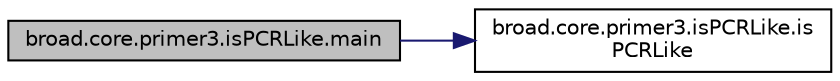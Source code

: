 digraph "broad.core.primer3.isPCRLike.main"
{
  edge [fontname="Helvetica",fontsize="10",labelfontname="Helvetica",labelfontsize="10"];
  node [fontname="Helvetica",fontsize="10",shape=record];
  rankdir="LR";
  Node1 [label="broad.core.primer3.isPCRLike.main",height=0.2,width=0.4,color="black", fillcolor="grey75", style="filled" fontcolor="black"];
  Node1 -> Node2 [color="midnightblue",fontsize="10",style="solid",fontname="Helvetica"];
  Node2 [label="broad.core.primer3.isPCRLike.is\lPCRLike",height=0.2,width=0.4,color="black", fillcolor="white", style="filled",URL="$classbroad_1_1core_1_1primer3_1_1is_p_c_r_like.html#a201fedf69d09db6e441701283948cf8b"];
}
